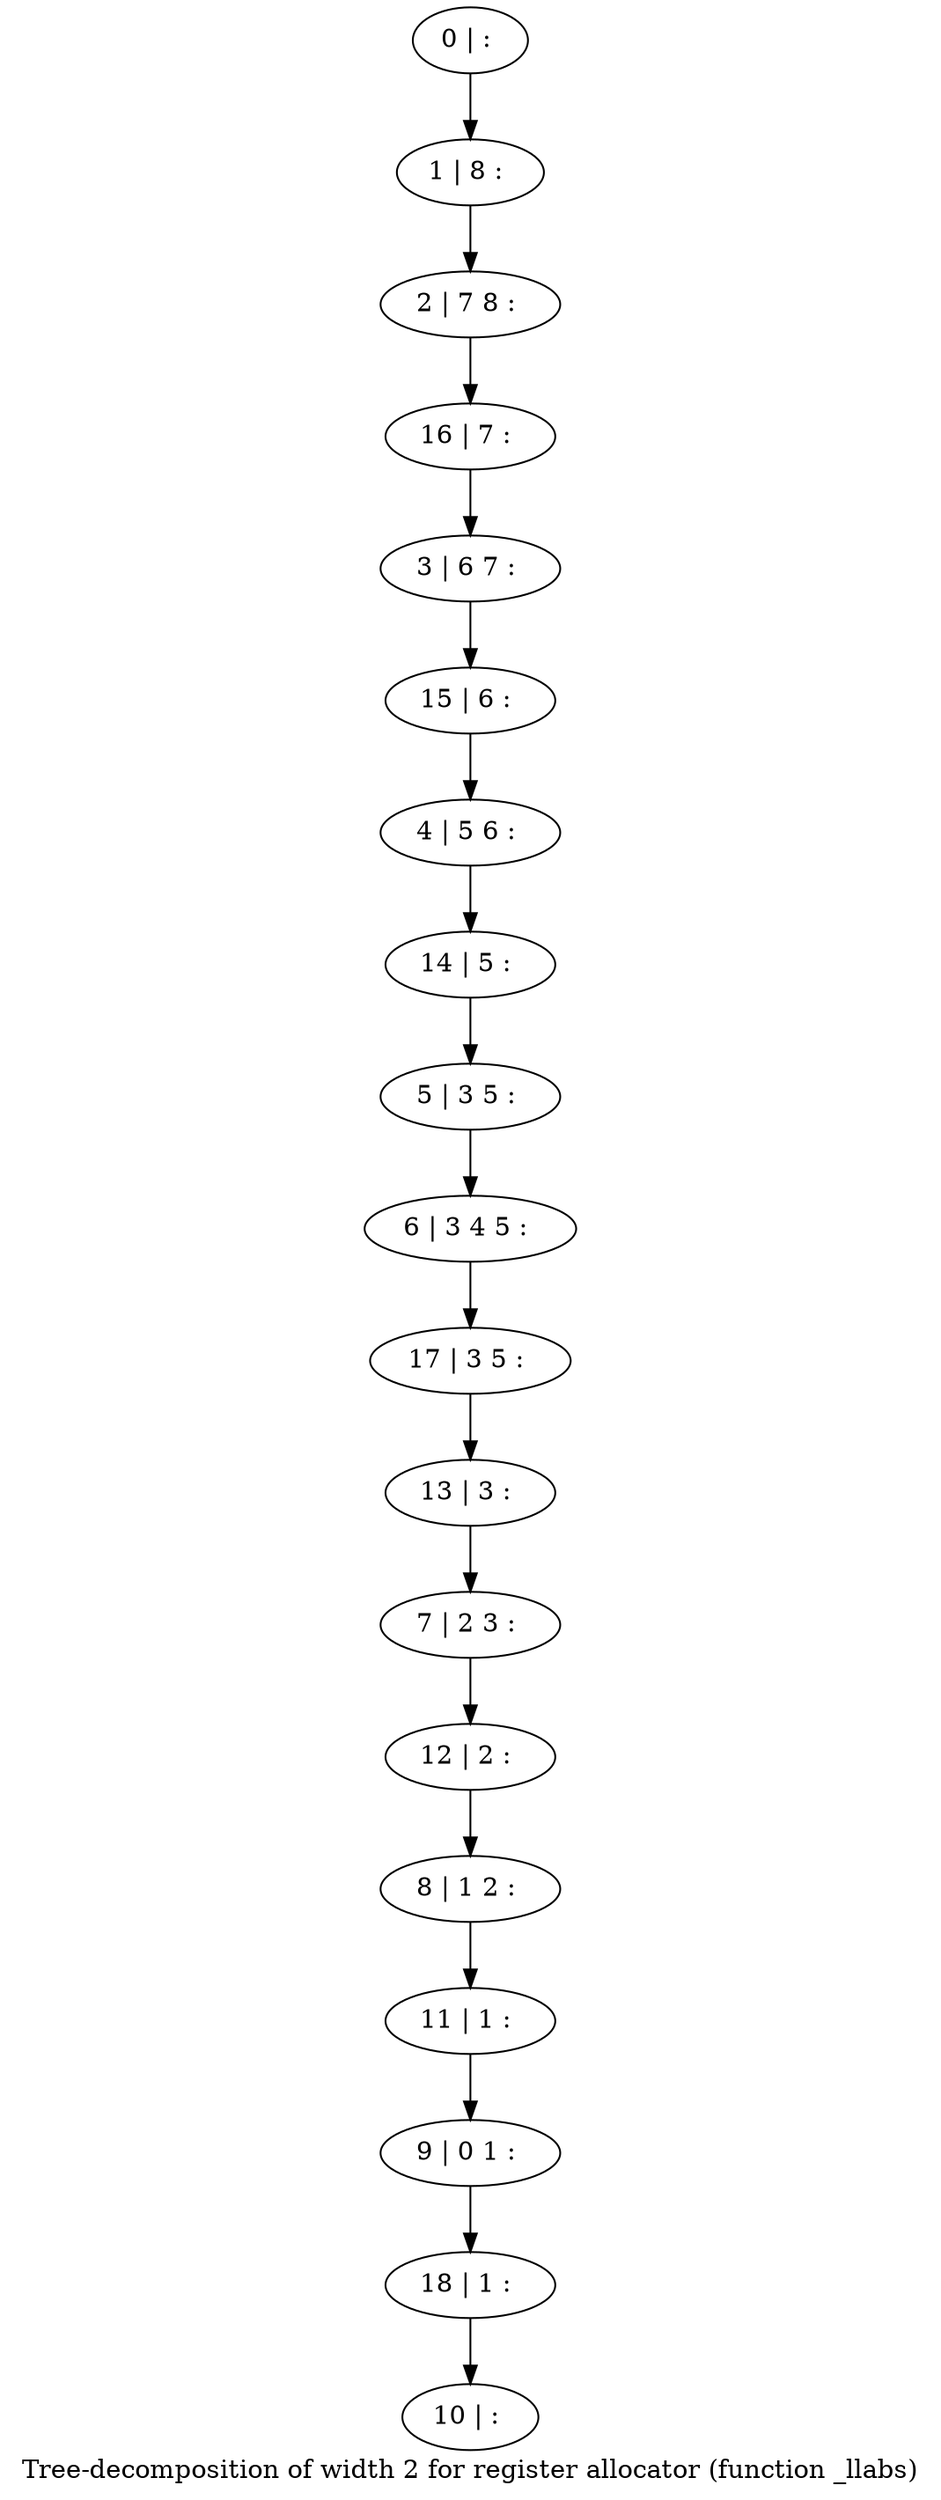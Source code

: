 digraph G {
graph [label="Tree-decomposition of width 2 for register allocator (function _llabs)"]
0[label="0 | : "];
1[label="1 | 8 : "];
2[label="2 | 7 8 : "];
3[label="3 | 6 7 : "];
4[label="4 | 5 6 : "];
5[label="5 | 3 5 : "];
6[label="6 | 3 4 5 : "];
7[label="7 | 2 3 : "];
8[label="8 | 1 2 : "];
9[label="9 | 0 1 : "];
10[label="10 | : "];
11[label="11 | 1 : "];
12[label="12 | 2 : "];
13[label="13 | 3 : "];
14[label="14 | 5 : "];
15[label="15 | 6 : "];
16[label="16 | 7 : "];
17[label="17 | 3 5 : "];
18[label="18 | 1 : "];
0->1 ;
1->2 ;
5->6 ;
11->9 ;
8->11 ;
12->8 ;
7->12 ;
13->7 ;
14->5 ;
4->14 ;
15->4 ;
3->15 ;
16->3 ;
2->16 ;
17->13 ;
6->17 ;
18->10 ;
9->18 ;
}
